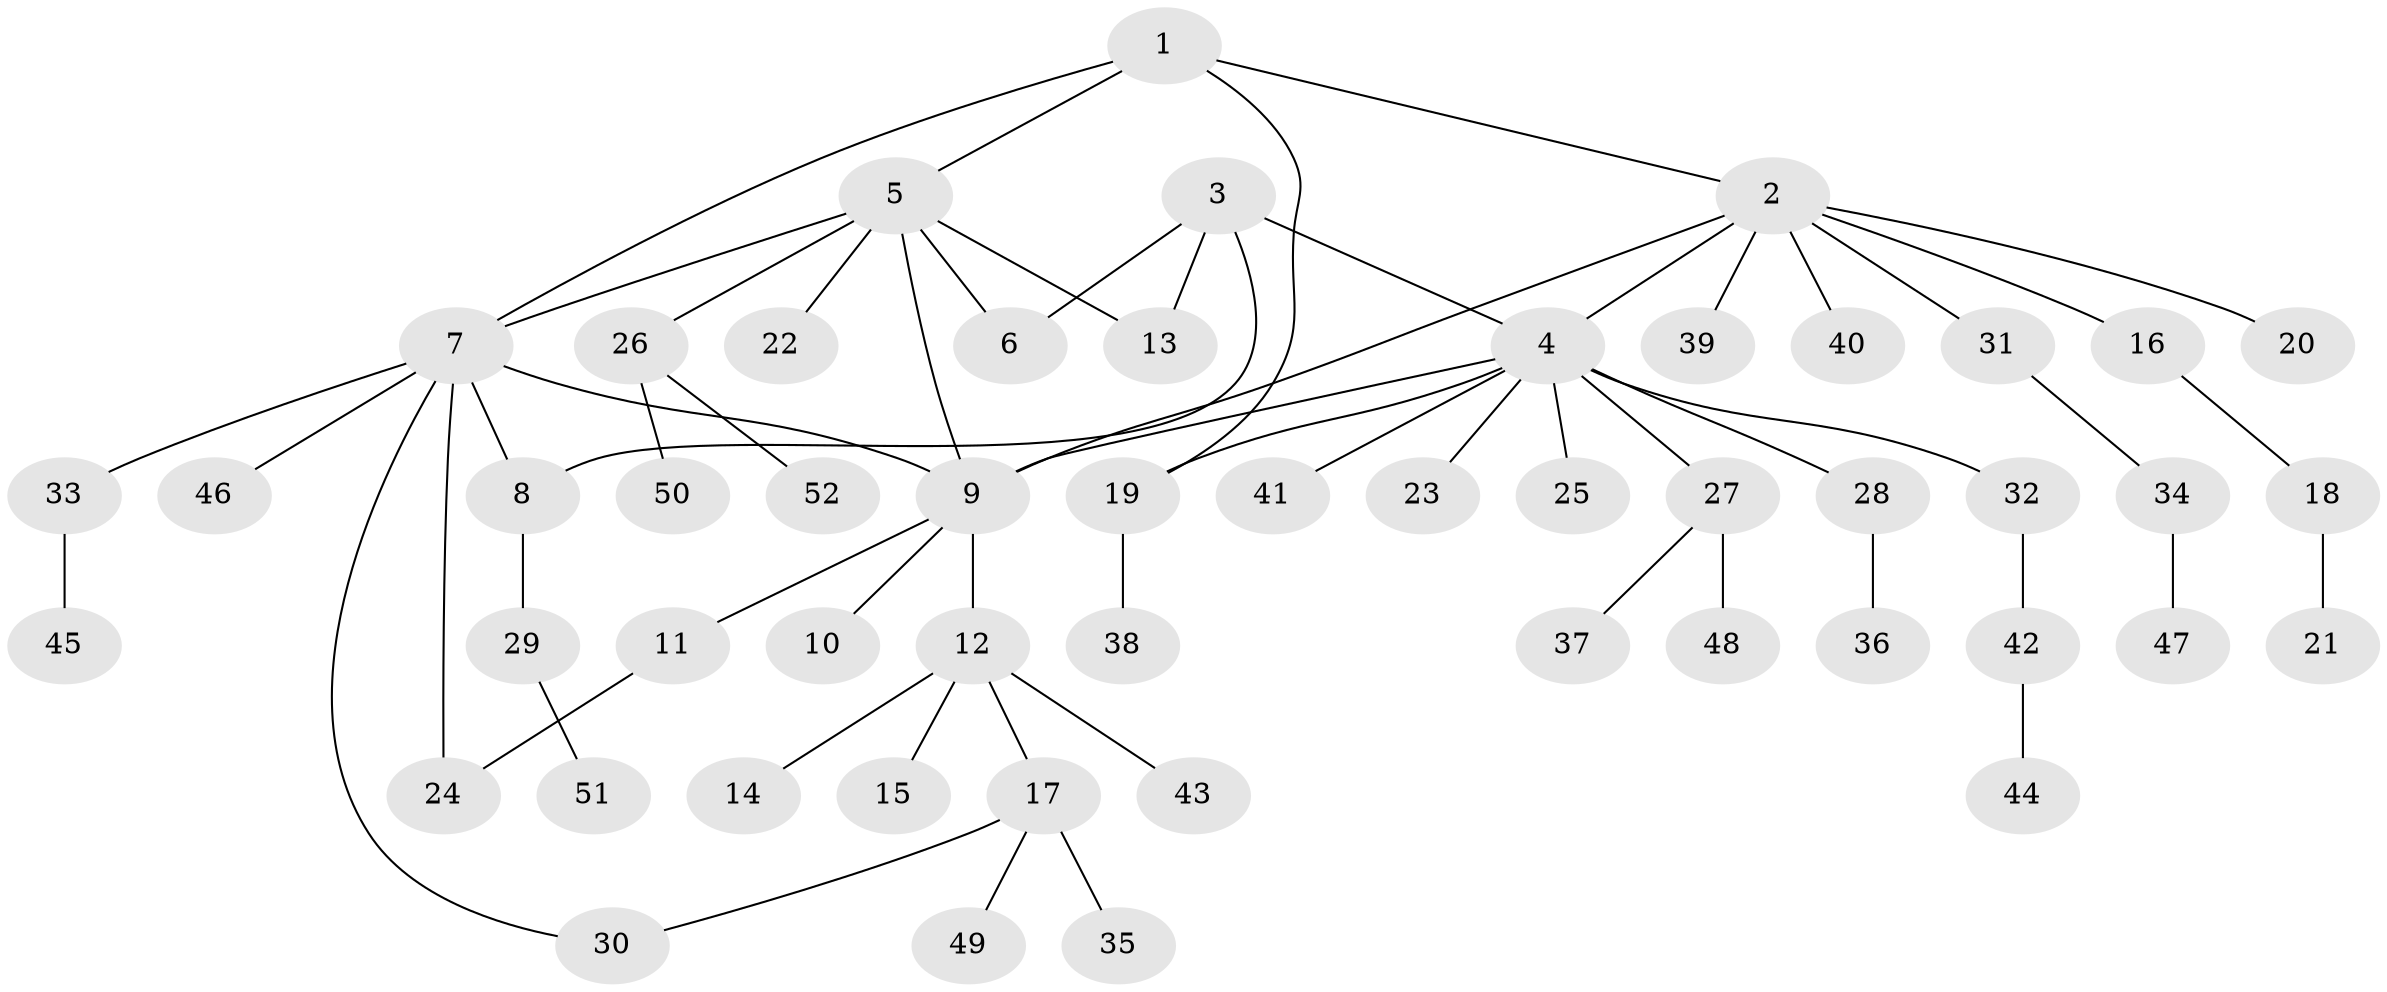 // coarse degree distribution, {14: 0.027777777777777776, 8: 0.027777777777777776, 1: 0.5555555555555556, 3: 0.05555555555555555, 4: 0.05555555555555555, 2: 0.2777777777777778}
// Generated by graph-tools (version 1.1) at 2025/58/03/04/25 21:58:52]
// undirected, 52 vertices, 61 edges
graph export_dot {
graph [start="1"]
  node [color=gray90,style=filled];
  1;
  2;
  3;
  4;
  5;
  6;
  7;
  8;
  9;
  10;
  11;
  12;
  13;
  14;
  15;
  16;
  17;
  18;
  19;
  20;
  21;
  22;
  23;
  24;
  25;
  26;
  27;
  28;
  29;
  30;
  31;
  32;
  33;
  34;
  35;
  36;
  37;
  38;
  39;
  40;
  41;
  42;
  43;
  44;
  45;
  46;
  47;
  48;
  49;
  50;
  51;
  52;
  1 -- 2;
  1 -- 5;
  1 -- 7;
  1 -- 19;
  2 -- 4;
  2 -- 9;
  2 -- 16;
  2 -- 20;
  2 -- 31;
  2 -- 39;
  2 -- 40;
  3 -- 4;
  3 -- 6;
  3 -- 8;
  3 -- 13;
  4 -- 9;
  4 -- 19;
  4 -- 23;
  4 -- 25;
  4 -- 27;
  4 -- 28;
  4 -- 32;
  4 -- 41;
  5 -- 6;
  5 -- 7;
  5 -- 9;
  5 -- 13;
  5 -- 22;
  5 -- 26;
  7 -- 8;
  7 -- 9;
  7 -- 24;
  7 -- 30;
  7 -- 33;
  7 -- 46;
  8 -- 29;
  9 -- 10;
  9 -- 11;
  9 -- 12;
  11 -- 24;
  12 -- 14;
  12 -- 15;
  12 -- 17;
  12 -- 43;
  16 -- 18;
  17 -- 30;
  17 -- 35;
  17 -- 49;
  18 -- 21;
  19 -- 38;
  26 -- 50;
  26 -- 52;
  27 -- 37;
  27 -- 48;
  28 -- 36;
  29 -- 51;
  31 -- 34;
  32 -- 42;
  33 -- 45;
  34 -- 47;
  42 -- 44;
}
